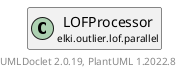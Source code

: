 @startuml
    remove .*\.(Instance|Par|Parameterizer|Factory)$
    set namespaceSeparator none
    hide empty fields
    hide empty methods

    class "<size:14>LOFProcessor.Instance\n<size:10>elki.outlier.lof.parallel" as elki.outlier.lof.parallel.LOFProcessor.Instance [[LOFProcessor.Instance.html]] {
        #Instance(Instance)
        +map(DBIDRef): void
    }

    abstract class "<size:14>AbstractDoubleProcessor.Instance\n<size:10>elki.parallel.processor" as elki.parallel.processor.AbstractDoubleProcessor.Instance [[../../../parallel/processor/AbstractDoubleProcessor.Instance.html]] {
        {abstract} +map(DBIDRef): void
    }
    class "<size:14>LOFProcessor\n<size:10>elki.outlier.lof.parallel" as elki.outlier.lof.parallel.LOFProcessor [[LOFProcessor.html]]

    elki.parallel.processor.AbstractDoubleProcessor.Instance <|-- elki.outlier.lof.parallel.LOFProcessor.Instance
    elki.outlier.lof.parallel.LOFProcessor +-- elki.outlier.lof.parallel.LOFProcessor.Instance

    center footer UMLDoclet 2.0.19, PlantUML 1.2022.8
@enduml
